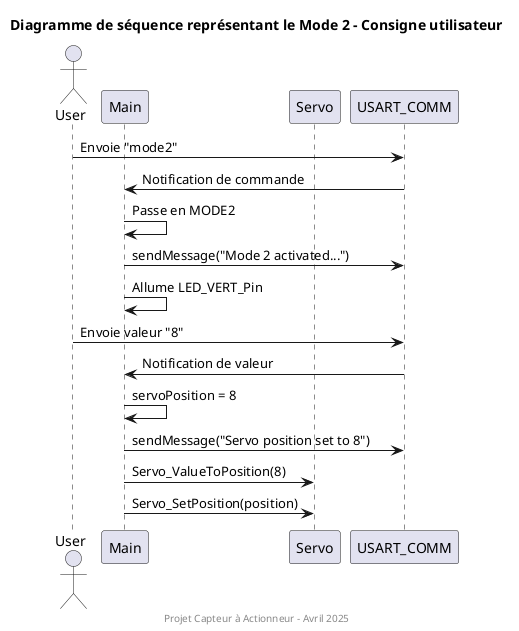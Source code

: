 @startuml
' Participants (modules)
actor "User" as User
participant "Main" as Main
participant "Servo" as Servo
participant "USART_COMM" as USART

User -> USART: Envoie "mode2"
USART -> Main: Notification de commande
Main -> Main: Passe en MODE2
Main -> USART: sendMessage("Mode 2 activated...")
Main -> Main: Allume LED_VERT_Pin

User -> USART: Envoie valeur "8"
USART -> Main: Notification de valeur
Main -> Main: servoPosition = 8
Main -> USART: sendMessage("Servo position set to 8")
Main -> Servo: Servo_ValueToPosition(8)
Main -> Servo: Servo_SetPosition(position)

title Diagramme de séquence représentant le Mode 2 - Consigne utilisateur
footer Projet Capteur à Actionneur – Avril 2025

@enduml